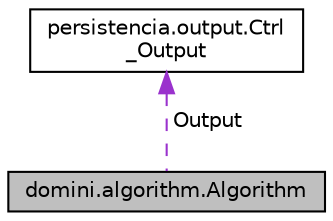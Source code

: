 digraph "domini.algorithm.Algorithm"
{
  edge [fontname="Helvetica",fontsize="10",labelfontname="Helvetica",labelfontsize="10"];
  node [fontname="Helvetica",fontsize="10",shape=record];
  Node5 [label="domini.algorithm.Algorithm",height=0.2,width=0.4,color="black", fillcolor="grey75", style="filled", fontcolor="black"];
  Node6 -> Node5 [dir="back",color="darkorchid3",fontsize="10",style="dashed",label=" Output" ];
  Node6 [label="persistencia.output.Ctrl\l_Output",height=0.2,width=0.4,color="black", fillcolor="white", style="filled",URL="$classpersistencia_1_1output_1_1Ctrl__Output.html",tooltip="Classe Ctrl_Output. "];
}
